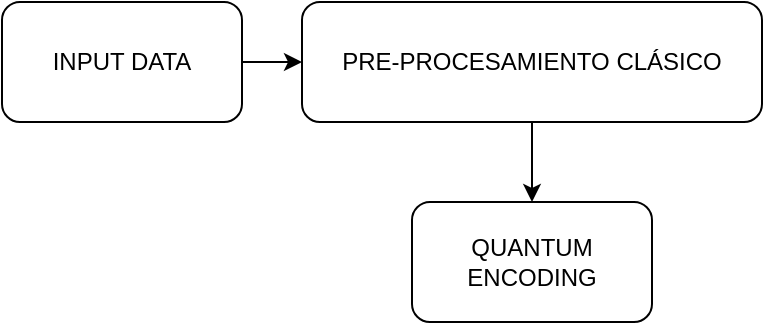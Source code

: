 <mxfile version="20.5.3" type="device"><diagram id="FRzP2OyJ1cJG78HIlJ9b" name="Page-1"><mxGraphModel dx="1038" dy="539" grid="1" gridSize="10" guides="1" tooltips="1" connect="1" arrows="1" fold="1" page="1" pageScale="1" pageWidth="827" pageHeight="1169" math="0" shadow="0"><root><mxCell id="0"/><mxCell id="1" parent="0"/><mxCell id="WoHJzDmy7hCTnm_re5-G-4" style="edgeStyle=orthogonalEdgeStyle;rounded=0;orthogonalLoop=1;jettySize=auto;html=1;" edge="1" parent="1" source="WoHJzDmy7hCTnm_re5-G-1" target="WoHJzDmy7hCTnm_re5-G-2"><mxGeometry relative="1" as="geometry"/></mxCell><mxCell id="WoHJzDmy7hCTnm_re5-G-1" value="INPUT DATA" style="rounded=1;whiteSpace=wrap;html=1;" vertex="1" parent="1"><mxGeometry x="80" y="80" width="120" height="60" as="geometry"/></mxCell><mxCell id="WoHJzDmy7hCTnm_re5-G-5" style="edgeStyle=orthogonalEdgeStyle;rounded=0;orthogonalLoop=1;jettySize=auto;html=1;" edge="1" parent="1" source="WoHJzDmy7hCTnm_re5-G-2" target="WoHJzDmy7hCTnm_re5-G-3"><mxGeometry relative="1" as="geometry"/></mxCell><mxCell id="WoHJzDmy7hCTnm_re5-G-2" value="PRE-PROCESAMIENTO CLÁSICO" style="rounded=1;whiteSpace=wrap;html=1;" vertex="1" parent="1"><mxGeometry x="230" y="80" width="230" height="60" as="geometry"/></mxCell><mxCell id="WoHJzDmy7hCTnm_re5-G-3" value="QUANTUM ENCODING" style="rounded=1;whiteSpace=wrap;html=1;" vertex="1" parent="1"><mxGeometry x="285" y="180" width="120" height="60" as="geometry"/></mxCell></root></mxGraphModel></diagram></mxfile>